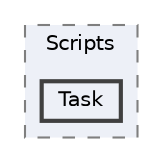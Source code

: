 digraph "Assets/Scripts/Task"
{
 // LATEX_PDF_SIZE
  bgcolor="transparent";
  edge [fontname=Helvetica,fontsize=10,labelfontname=Helvetica,labelfontsize=10];
  node [fontname=Helvetica,fontsize=10,shape=box,height=0.2,width=0.4];
  compound=true
  subgraph clusterdir_f13b41af88cf68434578284aaf699e39 {
    graph [ bgcolor="#edf0f7", pencolor="grey50", label="Scripts", fontname=Helvetica,fontsize=10 style="filled,dashed", URL="dir_f13b41af88cf68434578284aaf699e39.html",tooltip=""]
  dir_a2725d603cb03c08ea9f7386b12a4a96 [label="Task", fillcolor="#edf0f7", color="grey25", style="filled,bold", URL="dir_a2725d603cb03c08ea9f7386b12a4a96.html",tooltip=""];
  }
}
